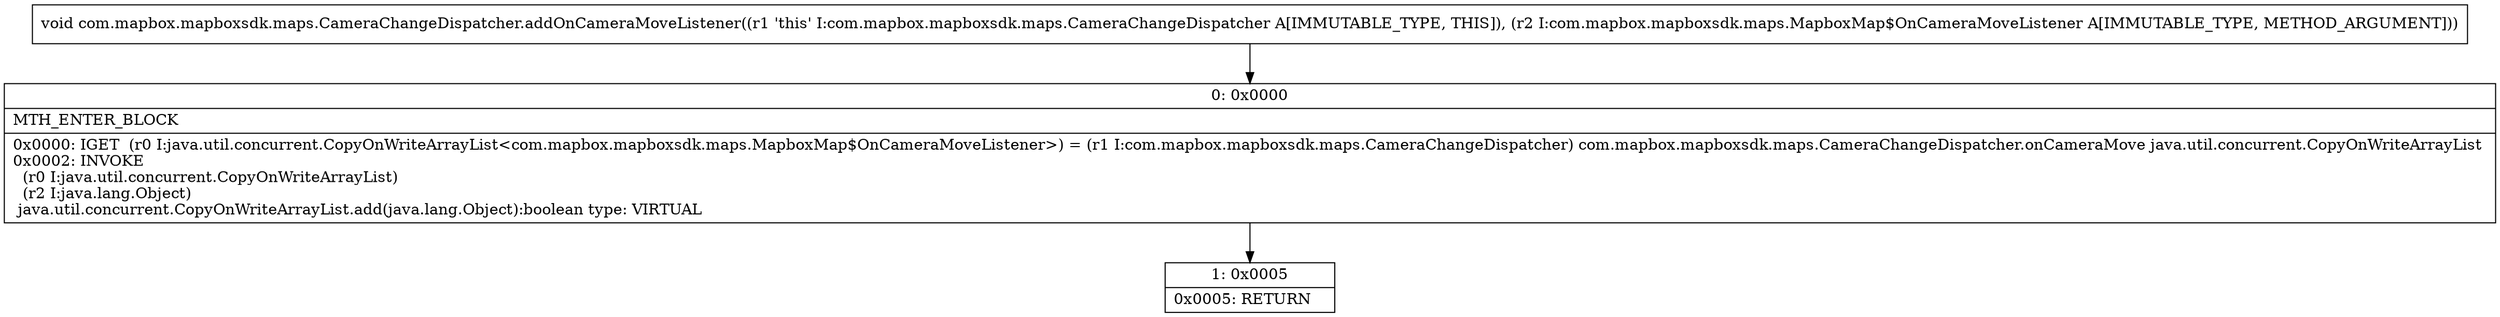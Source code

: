 digraph "CFG forcom.mapbox.mapboxsdk.maps.CameraChangeDispatcher.addOnCameraMoveListener(Lcom\/mapbox\/mapboxsdk\/maps\/MapboxMap$OnCameraMoveListener;)V" {
Node_0 [shape=record,label="{0\:\ 0x0000|MTH_ENTER_BLOCK\l|0x0000: IGET  (r0 I:java.util.concurrent.CopyOnWriteArrayList\<com.mapbox.mapboxsdk.maps.MapboxMap$OnCameraMoveListener\>) = (r1 I:com.mapbox.mapboxsdk.maps.CameraChangeDispatcher) com.mapbox.mapboxsdk.maps.CameraChangeDispatcher.onCameraMove java.util.concurrent.CopyOnWriteArrayList \l0x0002: INVOKE  \l  (r0 I:java.util.concurrent.CopyOnWriteArrayList)\l  (r2 I:java.lang.Object)\l java.util.concurrent.CopyOnWriteArrayList.add(java.lang.Object):boolean type: VIRTUAL \l}"];
Node_1 [shape=record,label="{1\:\ 0x0005|0x0005: RETURN   \l}"];
MethodNode[shape=record,label="{void com.mapbox.mapboxsdk.maps.CameraChangeDispatcher.addOnCameraMoveListener((r1 'this' I:com.mapbox.mapboxsdk.maps.CameraChangeDispatcher A[IMMUTABLE_TYPE, THIS]), (r2 I:com.mapbox.mapboxsdk.maps.MapboxMap$OnCameraMoveListener A[IMMUTABLE_TYPE, METHOD_ARGUMENT])) }"];
MethodNode -> Node_0;
Node_0 -> Node_1;
}


